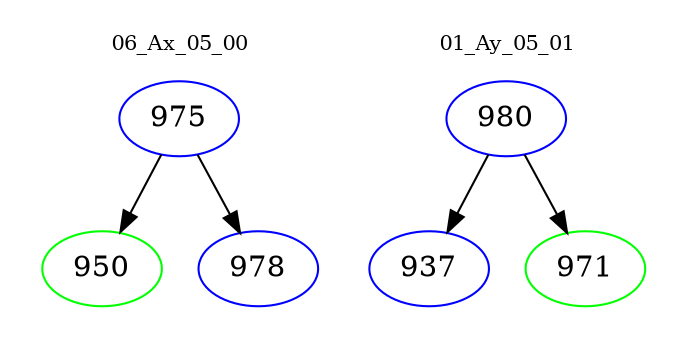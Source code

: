 digraph{
subgraph cluster_0 {
color = white
label = "06_Ax_05_00";
fontsize=10;
T0_975 [label="975", color="blue"]
T0_975 -> T0_950 [color="black"]
T0_950 [label="950", color="green"]
T0_975 -> T0_978 [color="black"]
T0_978 [label="978", color="blue"]
}
subgraph cluster_1 {
color = white
label = "01_Ay_05_01";
fontsize=10;
T1_980 [label="980", color="blue"]
T1_980 -> T1_937 [color="black"]
T1_937 [label="937", color="blue"]
T1_980 -> T1_971 [color="black"]
T1_971 [label="971", color="green"]
}
}
